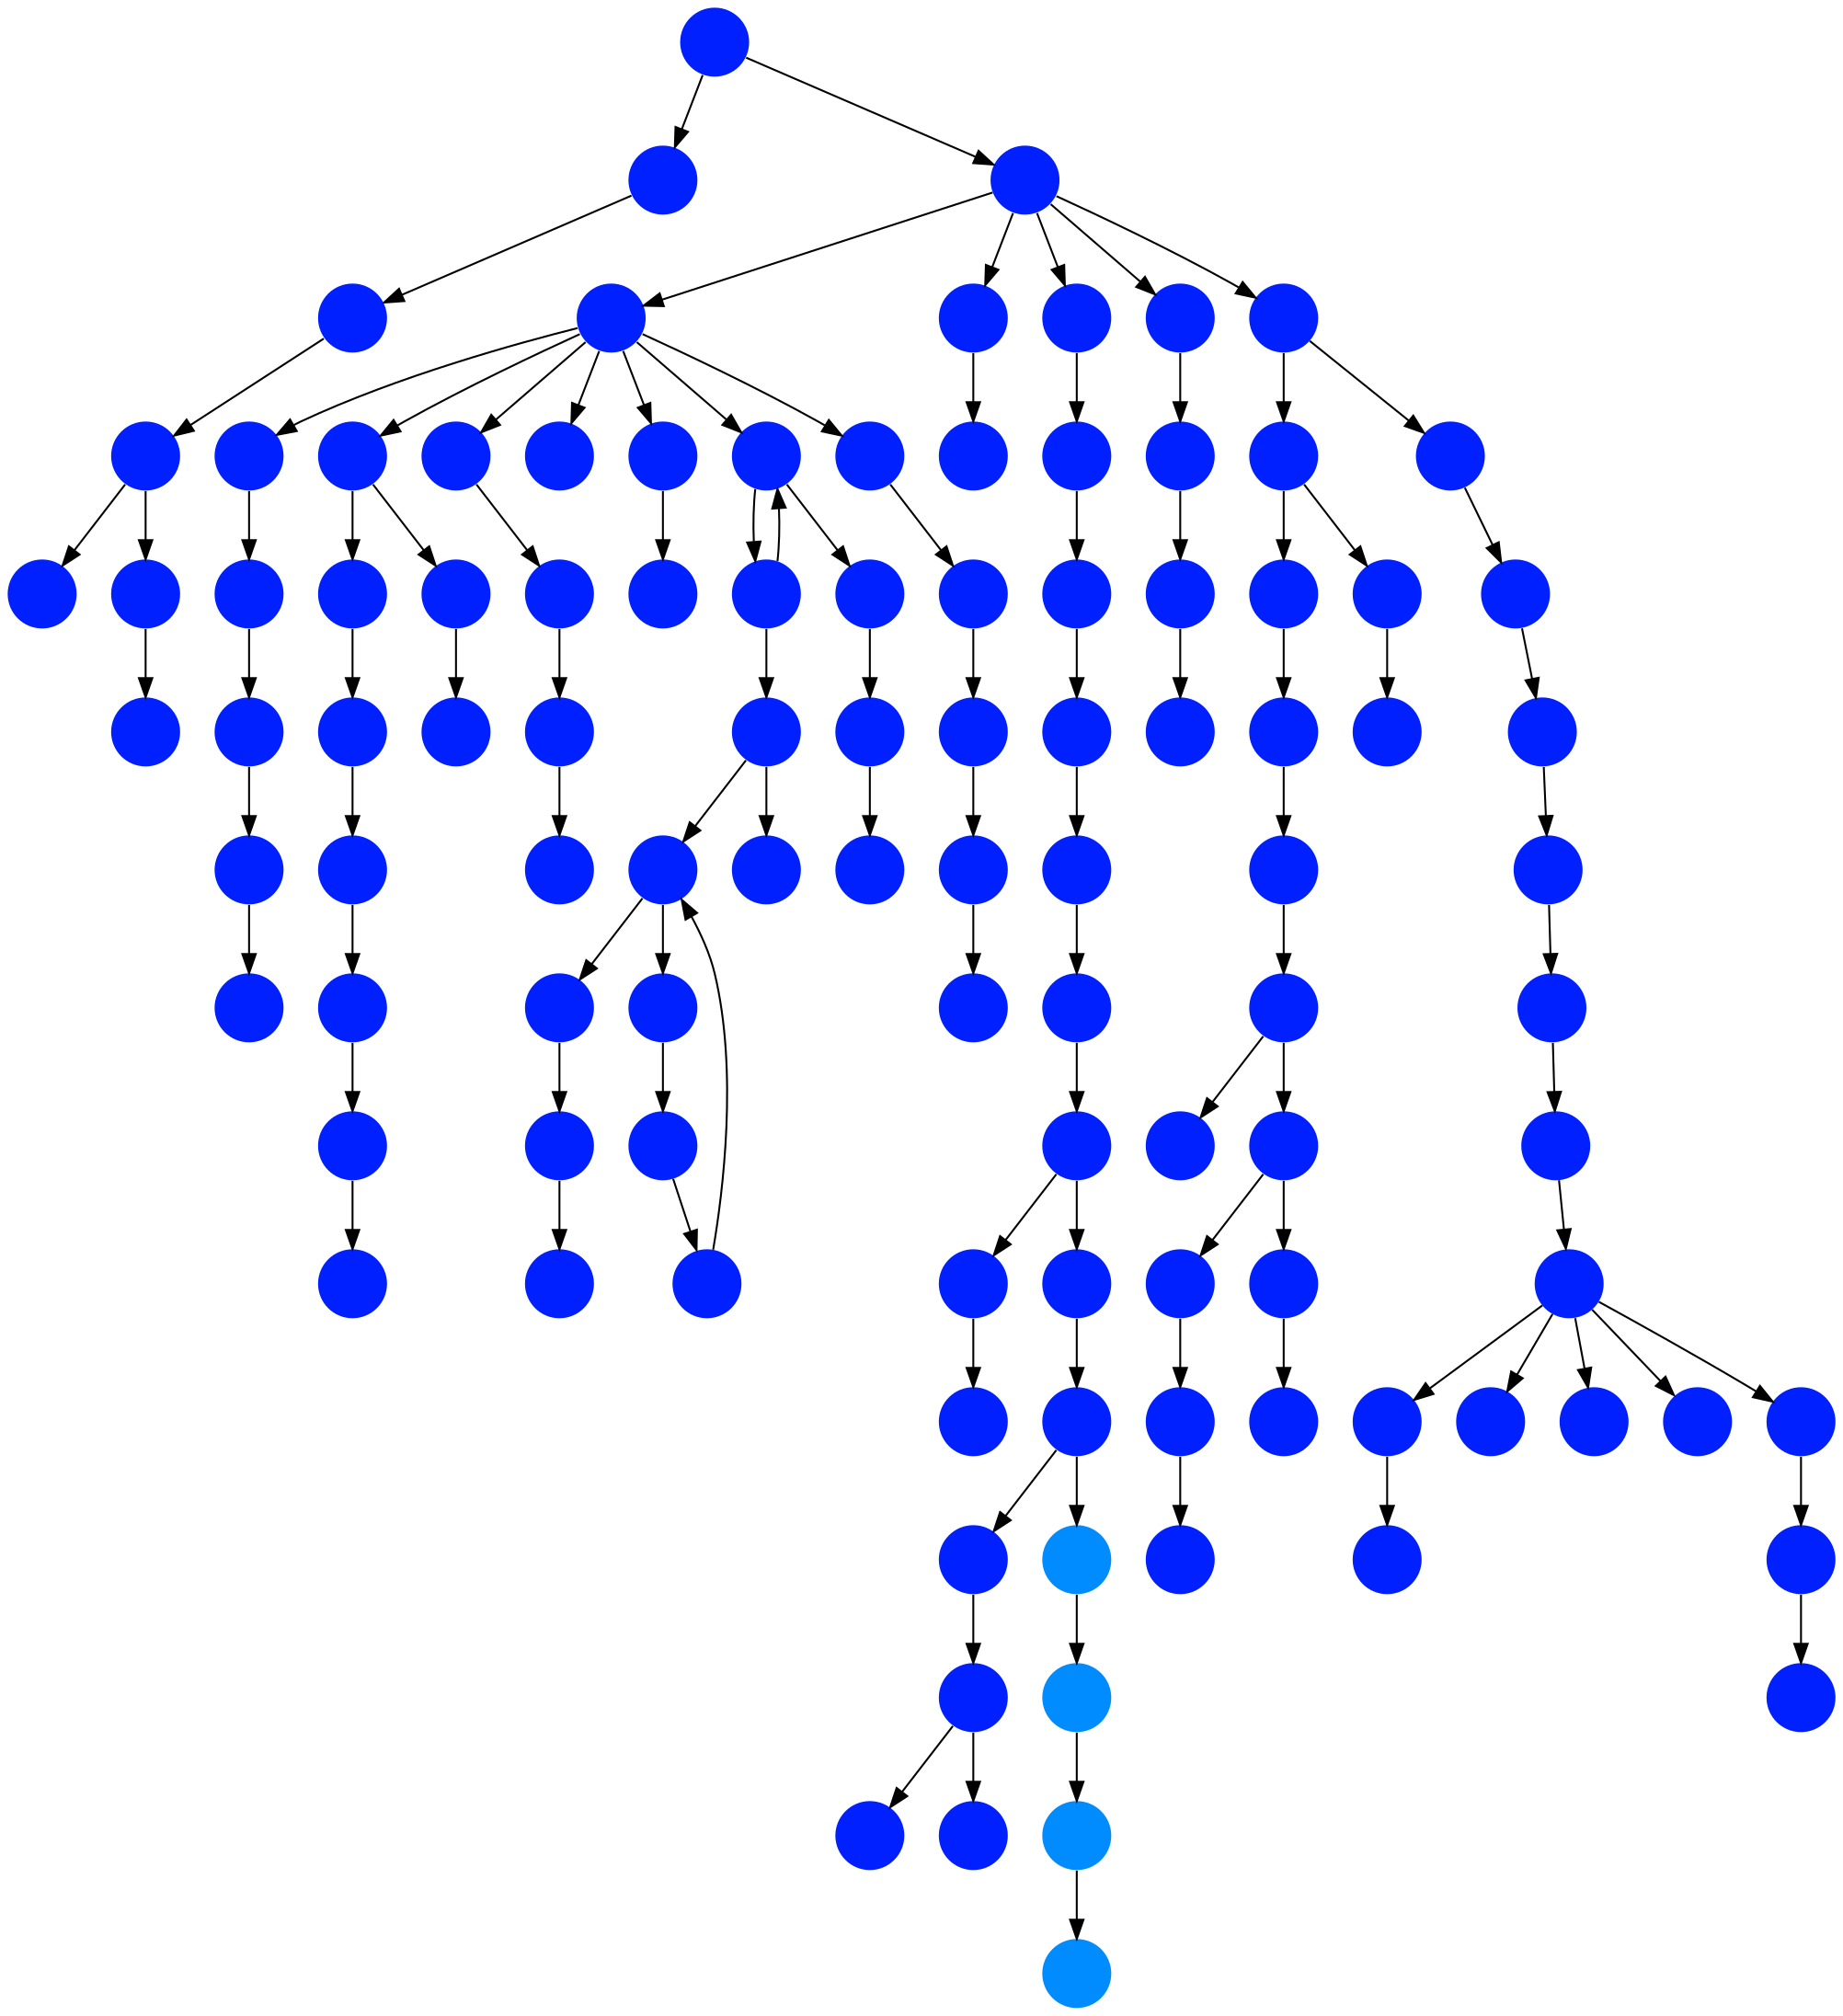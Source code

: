 digraph{
0 [tooltip = "E", penwidth = 0, style = filled, fillcolor = "#0020ff", shape = circle, label = ""]
1 [tooltip = "E", penwidth = 0, style = filled, fillcolor = "#0020ff", shape = circle, label = ""]
2 [tooltip = "E", penwidth = 0, style = filled, fillcolor = "#0020ff", shape = circle, label = ""]
3 [tooltip = "E", penwidth = 0, style = filled, fillcolor = "#0020ff", shape = circle, label = ""]
4 [tooltip = "E", penwidth = 0, style = filled, fillcolor = "#0020ff", shape = circle, label = ""]
5 [tooltip = "E", penwidth = 0, style = filled, fillcolor = "#0020ff", shape = circle, label = ""]
6 [tooltip = "E", penwidth = 0, style = filled, fillcolor = "#0020ff", shape = circle, label = ""]
7 [tooltip = "E", penwidth = 0, style = filled, fillcolor = "#0020ff", shape = circle, label = ""]
8 [tooltip = "E", penwidth = 0, style = filled, fillcolor = "#0020ff", shape = circle, label = ""]
9 [tooltip = "E", penwidth = 0, style = filled, fillcolor = "#0020ff", shape = circle, label = ""]
10 [tooltip = "E", penwidth = 0, style = filled, fillcolor = "#0020ff", shape = circle, label = ""]
11 [tooltip = "E", penwidth = 0, style = filled, fillcolor = "#0020ff", shape = circle, label = ""]
12 [tooltip = "E", penwidth = 0, style = filled, fillcolor = "#0020ff", shape = circle, label = ""]
13 [tooltip = "E", penwidth = 0, style = filled, fillcolor = "#0020ff", shape = circle, label = ""]
14 [tooltip = "E", penwidth = 0, style = filled, fillcolor = "#0020ff", shape = circle, label = ""]
15 [tooltip = "E", penwidth = 0, style = filled, fillcolor = "#0020ff", shape = circle, label = ""]
16 [tooltip = "E", penwidth = 0, style = filled, fillcolor = "#0020ff", shape = circle, label = ""]
17 [tooltip = "E", penwidth = 0, style = filled, fillcolor = "#0020ff", shape = circle, label = ""]
18 [tooltip = "E", penwidth = 0, style = filled, fillcolor = "#0020ff", shape = circle, label = ""]
19 [tooltip = "E", penwidth = 0, style = filled, fillcolor = "#0020ff", shape = circle, label = ""]
20 [tooltip = "E", penwidth = 0, style = filled, fillcolor = "#0020ff", shape = circle, label = ""]
21 [tooltip = "E", penwidth = 0, style = filled, fillcolor = "#0020ff", shape = circle, label = ""]
22 [tooltip = "E", penwidth = 0, style = filled, fillcolor = "#0020ff", shape = circle, label = ""]
23 [tooltip = "E", penwidth = 0, style = filled, fillcolor = "#0020ff", shape = circle, label = ""]
24 [tooltip = "E", penwidth = 0, style = filled, fillcolor = "#0020ff", shape = circle, label = ""]
25 [tooltip = "E", penwidth = 0, style = filled, fillcolor = "#0020ff", shape = circle, label = ""]
26 [tooltip = "E", penwidth = 0, style = filled, fillcolor = "#0020ff", shape = circle, label = ""]
27 [tooltip = "E", penwidth = 0, style = filled, fillcolor = "#0020ff", shape = circle, label = ""]
28 [tooltip = "E", penwidth = 0, style = filled, fillcolor = "#0020ff", shape = circle, label = ""]
29 [tooltip = "E", penwidth = 0, style = filled, fillcolor = "#0020ff", shape = circle, label = ""]
30 [tooltip = "E", penwidth = 0, style = filled, fillcolor = "#0020ff", shape = circle, label = ""]
31 [tooltip = "E", penwidth = 0, style = filled, fillcolor = "#0020ff", shape = circle, label = ""]
32 [tooltip = "E", penwidth = 0, style = filled, fillcolor = "#0020ff", shape = circle, label = ""]
33 [tooltip = "E", penwidth = 0, style = filled, fillcolor = "#0020ff", shape = circle, label = ""]
34 [tooltip = "E", penwidth = 0, style = filled, fillcolor = "#0020ff", shape = circle, label = ""]
35 [tooltip = "E", penwidth = 0, style = filled, fillcolor = "#0020ff", shape = circle, label = ""]
36 [tooltip = "E", penwidth = 0, style = filled, fillcolor = "#0020ff", shape = circle, label = ""]
37 [tooltip = "E", penwidth = 0, style = filled, fillcolor = "#0020ff", shape = circle, label = ""]
38 [tooltip = "E", penwidth = 0, style = filled, fillcolor = "#0020ff", shape = circle, label = ""]
39 [tooltip = "E", penwidth = 0, style = filled, fillcolor = "#0020ff", shape = circle, label = ""]
40 [tooltip = "E", penwidth = 0, style = filled, fillcolor = "#0020ff", shape = circle, label = ""]
41 [tooltip = "E", penwidth = 0, style = filled, fillcolor = "#0020ff", shape = circle, label = ""]
42 [tooltip = "E", penwidth = 0, style = filled, fillcolor = "#0020ff", shape = circle, label = ""]
43 [tooltip = "E", penwidth = 0, style = filled, fillcolor = "#0020ff", shape = circle, label = ""]
44 [tooltip = "E", penwidth = 0, style = filled, fillcolor = "#0020ff", shape = circle, label = ""]
45 [tooltip = "E", penwidth = 0, style = filled, fillcolor = "#0020ff", shape = circle, label = ""]
46 [tooltip = "E", penwidth = 0, style = filled, fillcolor = "#0020ff", shape = circle, label = ""]
47 [tooltip = "E", penwidth = 0, style = filled, fillcolor = "#0020ff", shape = circle, label = ""]
48 [tooltip = "E", penwidth = 0, style = filled, fillcolor = "#0020ff", shape = circle, label = ""]
49 [tooltip = "E", penwidth = 0, style = filled, fillcolor = "#0020ff", shape = circle, label = ""]
50 [tooltip = "E", penwidth = 0, style = filled, fillcolor = "#0020ff", shape = circle, label = ""]
51 [tooltip = "E", penwidth = 0, style = filled, fillcolor = "#0020ff", shape = circle, label = ""]
52 [tooltip = "G", penwidth = 0, style = filled, fillcolor = "#008cff", shape = circle, label = ""]
53 [tooltip = "G", penwidth = 0, style = filled, fillcolor = "#008cff", shape = circle, label = ""]
54 [tooltip = "G", penwidth = 0, style = filled, fillcolor = "#008cff", shape = circle, label = ""]
55 [tooltip = "E", penwidth = 0, style = filled, fillcolor = "#0020ff", shape = circle, label = ""]
56 [tooltip = "E", penwidth = 0, style = filled, fillcolor = "#0020ff", shape = circle, label = ""]
57 [tooltip = "E", penwidth = 0, style = filled, fillcolor = "#0020ff", shape = circle, label = ""]
58 [tooltip = "E", penwidth = 0, style = filled, fillcolor = "#0020ff", shape = circle, label = ""]
59 [tooltip = "E", penwidth = 0, style = filled, fillcolor = "#0020ff", shape = circle, label = ""]
60 [tooltip = "E", penwidth = 0, style = filled, fillcolor = "#0020ff", shape = circle, label = ""]
61 [tooltip = "E", penwidth = 0, style = filled, fillcolor = "#0020ff", shape = circle, label = ""]
62 [tooltip = "E", penwidth = 0, style = filled, fillcolor = "#0020ff", shape = circle, label = ""]
63 [tooltip = "E", penwidth = 0, style = filled, fillcolor = "#0020ff", shape = circle, label = ""]
64 [tooltip = "E", penwidth = 0, style = filled, fillcolor = "#0020ff", shape = circle, label = ""]
65 [tooltip = "E", penwidth = 0, style = filled, fillcolor = "#0020ff", shape = circle, label = ""]
66 [tooltip = "E", penwidth = 0, style = filled, fillcolor = "#0020ff", shape = circle, label = ""]
67 [tooltip = "E", penwidth = 0, style = filled, fillcolor = "#0020ff", shape = circle, label = ""]
68 [tooltip = "E", penwidth = 0, style = filled, fillcolor = "#0020ff", shape = circle, label = ""]
69 [tooltip = "E", penwidth = 0, style = filled, fillcolor = "#0020ff", shape = circle, label = ""]
70 [tooltip = "E", penwidth = 0, style = filled, fillcolor = "#0020ff", shape = circle, label = ""]
71 [tooltip = "E", penwidth = 0, style = filled, fillcolor = "#0020ff", shape = circle, label = ""]
72 [tooltip = "E", penwidth = 0, style = filled, fillcolor = "#0020ff", shape = circle, label = ""]
73 [tooltip = "E", penwidth = 0, style = filled, fillcolor = "#0020ff", shape = circle, label = ""]
74 [tooltip = "E", penwidth = 0, style = filled, fillcolor = "#0020ff", shape = circle, label = ""]
75 [tooltip = "E", penwidth = 0, style = filled, fillcolor = "#0020ff", shape = circle, label = ""]
76 [tooltip = "E", penwidth = 0, style = filled, fillcolor = "#0020ff", shape = circle, label = ""]
77 [tooltip = "E", penwidth = 0, style = filled, fillcolor = "#0020ff", shape = circle, label = ""]
78 [tooltip = "E", penwidth = 0, style = filled, fillcolor = "#0020ff", shape = circle, label = ""]
79 [tooltip = "E", penwidth = 0, style = filled, fillcolor = "#0020ff", shape = circle, label = ""]
80 [tooltip = "E", penwidth = 0, style = filled, fillcolor = "#0020ff", shape = circle, label = ""]
81 [tooltip = "E", penwidth = 0, style = filled, fillcolor = "#0020ff", shape = circle, label = ""]
82 [tooltip = "E", penwidth = 0, style = filled, fillcolor = "#0020ff", shape = circle, label = ""]
83 [tooltip = "E", penwidth = 0, style = filled, fillcolor = "#0020ff", shape = circle, label = ""]
84 [tooltip = "E", penwidth = 0, style = filled, fillcolor = "#0020ff", shape = circle, label = ""]
85 [tooltip = "E", penwidth = 0, style = filled, fillcolor = "#0020ff", shape = circle, label = ""]
86 [tooltip = "E", penwidth = 0, style = filled, fillcolor = "#0020ff", shape = circle, label = ""]
87 [tooltip = "G", penwidth = 0, style = filled, fillcolor = "#008cff", shape = circle, label = ""]
88 [tooltip = "E", penwidth = 0, style = filled, fillcolor = "#0020ff", shape = circle, label = ""]
89 [tooltip = "E", penwidth = 0, style = filled, fillcolor = "#0020ff", shape = circle, label = ""]
90 [tooltip = "E", penwidth = 0, style = filled, fillcolor = "#0020ff", shape = circle, label = ""]
91 [tooltip = "E", penwidth = 0, style = filled, fillcolor = "#0020ff", shape = circle, label = ""]
92 [tooltip = "E", penwidth = 0, style = filled, fillcolor = "#0020ff", shape = circle, label = ""]
93 [tooltip = "E", penwidth = 0, style = filled, fillcolor = "#0020ff", shape = circle, label = ""]
94 [tooltip = "E", penwidth = 0, style = filled, fillcolor = "#0020ff", shape = circle, label = ""]
95 [tooltip = "E", penwidth = 0, style = filled, fillcolor = "#0020ff", shape = circle, label = ""]
96 [tooltip = "E", penwidth = 0, style = filled, fillcolor = "#0020ff", shape = circle, label = ""]
97 [tooltip = "E", penwidth = 0, style = filled, fillcolor = "#0020ff", shape = circle, label = ""]
98 [tooltip = "E", penwidth = 0, style = filled, fillcolor = "#0020ff", shape = circle, label = ""]
99 [tooltip = "E", penwidth = 0, style = filled, fillcolor = "#0020ff", shape = circle, label = ""]
100 [tooltip = "E", penwidth = 0, style = filled, fillcolor = "#0020ff", shape = circle, label = ""]
101 [tooltip = "E", penwidth = 0, style = filled, fillcolor = "#0020ff", shape = circle, label = ""]
102 [tooltip = "E", penwidth = 0, style = filled, fillcolor = "#0020ff", shape = circle, label = ""]
103 [tooltip = "E", penwidth = 0, style = filled, fillcolor = "#0020ff", shape = circle, label = ""]
27 -> 46
42 -> 25
14 -> 59
33 -> 30
96 -> 97
0 -> 32
24 -> 27
14 -> 18
91 -> 80
13 -> 7
18 -> 9
8 -> 15
74 -> 68
78 -> 83
51 -> 49
8 -> 21
45 -> 38
59 -> 71
40 -> 29
23 -> 19
19 -> 60
8 -> 12
71 -> 77
38 -> 35
47 -> 50
35 -> 26
5 -> 93
11 -> 16
102 -> 100
55 -> 63
69 -> 70
88 -> 90
23 -> 3
37 -> 47
95 -> 94
80 -> 88
59 -> 65
17 -> 11
23 -> 40
101 -> 102
79 -> 82
8 -> 6
22 -> 10
4 -> 1
90 -> 85
52 -> 54
9 -> 20
23 -> 96
1 -> 0
75 -> 76
37 -> 40
70 -> 72
8 -> 22
31 -> 14
82 -> 78
26 -> 34
57 -> 58
0 -> 5
29 -> 36
41 -> 44
97 -> 95
85 -> 92
62 -> 61
27 -> 48
64 -> 67
20 -> 17
47 -> 27
2 -> 31
87 -> 52
73 -> 98
44 -> 42
54 -> 53
58 -> 56
23 -> 43
72 -> 75
31 -> 101
48 -> 39
16 -> 8
74 -> 73
67 -> 55
2 -> 4
78 -> 81
23 -> 74
46 -> 51
92 -> 86
31 -> 23
23 -> 45
40 -> 37
21 -> 13
79 -> 87
31 -> 91
100 -> 99
89 -> 79
55 -> 57
103 -> 84
43 -> 41
68 -> 69
66 -> 62
39 -> 24
86 -> 103
57 -> 66
65 -> 64
86 -> 89
36 -> 28
31 -> 33
}